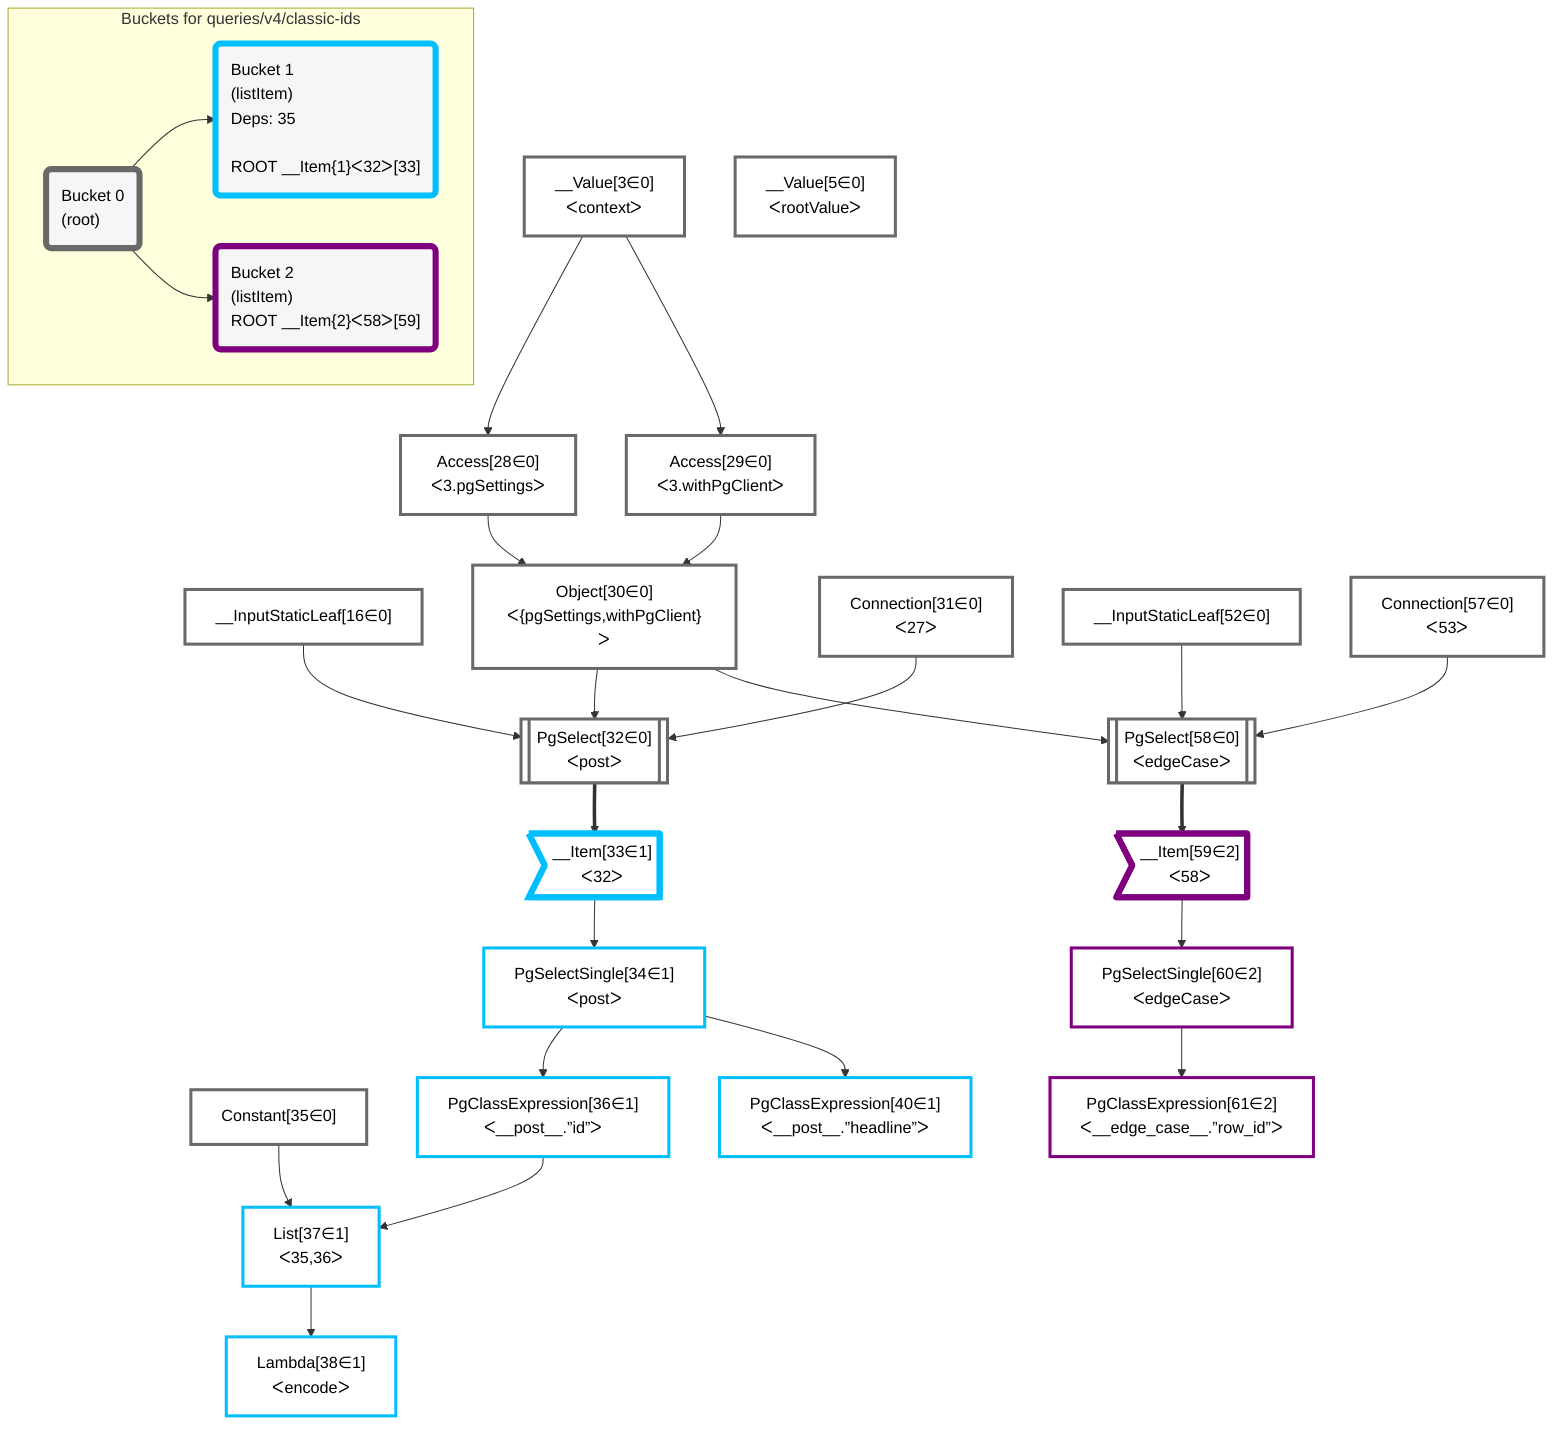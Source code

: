 graph TD
    classDef path fill:#eee,stroke:#000,color:#000
    classDef plan fill:#fff,stroke-width:3px,color:#000
    classDef itemplan fill:#fff,stroke-width:6px,color:#000
    classDef sideeffectplan fill:#f00,stroke-width:6px,color:#000
    classDef bucket fill:#f6f6f6,color:#000,stroke-width:6px,text-align:left


    %% define steps
    __Value3["__Value[3∈0]<br />ᐸcontextᐳ"]:::plan
    __Value5["__Value[5∈0]<br />ᐸrootValueᐳ"]:::plan
    __InputStaticLeaf16["__InputStaticLeaf[16∈0]"]:::plan
    Access28["Access[28∈0]<br />ᐸ3.pgSettingsᐳ"]:::plan
    Access29["Access[29∈0]<br />ᐸ3.withPgClientᐳ"]:::plan
    Object30["Object[30∈0]<br />ᐸ{pgSettings,withPgClient}ᐳ"]:::plan
    Connection31["Connection[31∈0]<br />ᐸ27ᐳ"]:::plan
    PgSelect32[["PgSelect[32∈0]<br />ᐸpostᐳ"]]:::plan
    __Item33>"__Item[33∈1]<br />ᐸ32ᐳ"]:::itemplan
    PgSelectSingle34["PgSelectSingle[34∈1]<br />ᐸpostᐳ"]:::plan
    Constant35["Constant[35∈0]"]:::plan
    PgClassExpression36["PgClassExpression[36∈1]<br />ᐸ__post__.”id”ᐳ"]:::plan
    List37["List[37∈1]<br />ᐸ35,36ᐳ"]:::plan
    Lambda38["Lambda[38∈1]<br />ᐸencodeᐳ"]:::plan
    PgClassExpression40["PgClassExpression[40∈1]<br />ᐸ__post__.”headline”ᐳ"]:::plan
    __InputStaticLeaf52["__InputStaticLeaf[52∈0]"]:::plan
    Connection57["Connection[57∈0]<br />ᐸ53ᐳ"]:::plan
    PgSelect58[["PgSelect[58∈0]<br />ᐸedgeCaseᐳ"]]:::plan
    __Item59>"__Item[59∈2]<br />ᐸ58ᐳ"]:::itemplan
    PgSelectSingle60["PgSelectSingle[60∈2]<br />ᐸedgeCaseᐳ"]:::plan
    PgClassExpression61["PgClassExpression[61∈2]<br />ᐸ__edge_case__.”row_id”ᐳ"]:::plan

    %% plan dependencies
    __Value3 --> Access28
    __Value3 --> Access29
    Access28 & Access29 --> Object30
    Object30 & __InputStaticLeaf16 & Connection31 --> PgSelect32
    PgSelect32 ==> __Item33
    __Item33 --> PgSelectSingle34
    PgSelectSingle34 --> PgClassExpression36
    Constant35 & PgClassExpression36 --> List37
    List37 --> Lambda38
    PgSelectSingle34 --> PgClassExpression40
    Object30 & __InputStaticLeaf52 & Connection57 --> PgSelect58
    PgSelect58 ==> __Item59
    __Item59 --> PgSelectSingle60
    PgSelectSingle60 --> PgClassExpression61

    subgraph "Buckets for queries/v4/classic-ids"
    Bucket0("Bucket 0<br />(root)"):::bucket
    classDef bucket0 stroke:#696969
    class Bucket0,__Value3,__Value5,__InputStaticLeaf16,Access28,Access29,Object30,Connection31,PgSelect32,Constant35,__InputStaticLeaf52,Connection57,PgSelect58 bucket0
    Bucket1("Bucket 1<br />(listItem)<br />Deps: 35<br /><br />ROOT __Item{1}ᐸ32ᐳ[33]"):::bucket
    classDef bucket1 stroke:#00bfff
    class Bucket1,__Item33,PgSelectSingle34,PgClassExpression36,List37,Lambda38,PgClassExpression40 bucket1
    Bucket2("Bucket 2<br />(listItem)<br />ROOT __Item{2}ᐸ58ᐳ[59]"):::bucket
    classDef bucket2 stroke:#7f007f
    class Bucket2,__Item59,PgSelectSingle60,PgClassExpression61 bucket2
    Bucket0 --> Bucket1 & Bucket2
    end